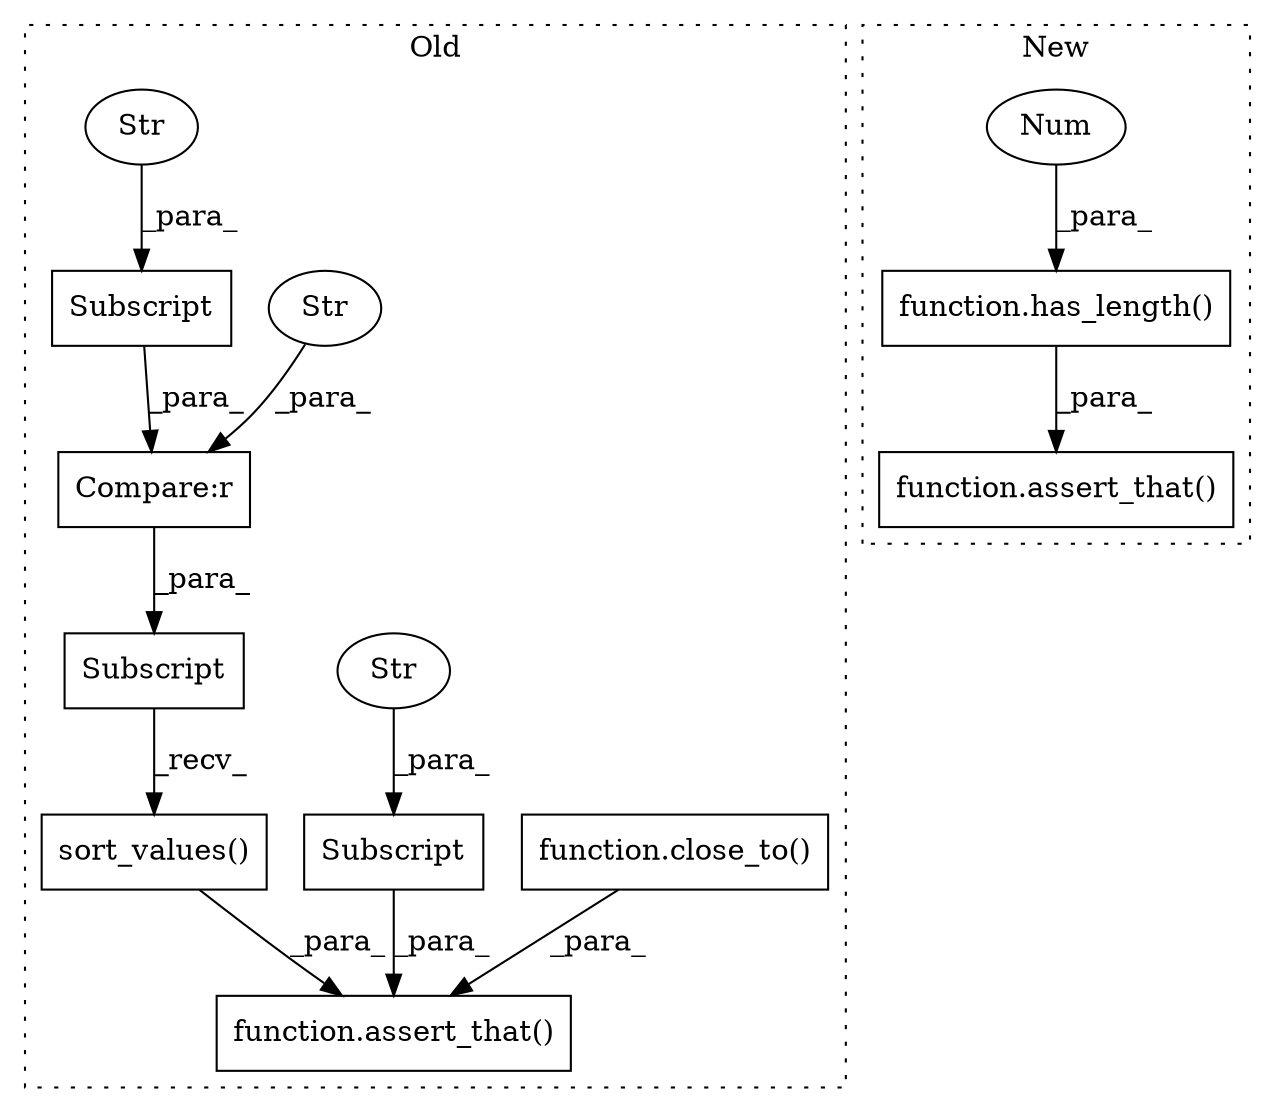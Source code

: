 digraph G {
subgraph cluster0 {
1 [label="function.assert_that()" a="75" s="5272,5321" l="12,1" shape="box"];
4 [label="function.close_to()" a="75" s="5300,5320" l="9,1" shape="box"];
5 [label="Subscript" a="63" s="5284,0" l="14,0" shape="box"];
6 [label="Str" a="66" s="5290" l="7" shape="ellipse"];
7 [label="sort_values()" a="75" s="5004" l="88" shape="box"];
8 [label="Compare:r" a="40" s="5021" l="29" shape="box"];
9 [label="Subscript" a="63" s="5021,0" l="22,0" shape="box"];
10 [label="Str" a="66" s="5047" l="3" shape="ellipse"];
11 [label="Subscript" a="63" s="5004,0" l="47,0" shape="box"];
12 [label="Str" a="66" s="5034" l="8" shape="ellipse"];
label = "Old";
style="dotted";
}
subgraph cluster1 {
2 [label="function.has_length()" a="75" s="8186,8199" l="11,1" shape="box"];
3 [label="function.assert_that()" a="75" s="8160,8200" l="12,1" shape="box"];
13 [label="Num" a="76" s="8197" l="2" shape="ellipse"];
label = "New";
style="dotted";
}
2 -> 3 [label="_para_"];
4 -> 1 [label="_para_"];
5 -> 1 [label="_para_"];
6 -> 5 [label="_para_"];
7 -> 1 [label="_para_"];
8 -> 11 [label="_para_"];
9 -> 8 [label="_para_"];
10 -> 8 [label="_para_"];
11 -> 7 [label="_recv_"];
12 -> 9 [label="_para_"];
13 -> 2 [label="_para_"];
}